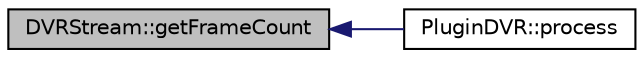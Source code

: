 digraph "DVRStream::getFrameCount"
{
 // INTERACTIVE_SVG=YES
  edge [fontname="Helvetica",fontsize="10",labelfontname="Helvetica",labelfontsize="10"];
  node [fontname="Helvetica",fontsize="10",shape=record];
  rankdir="LR";
  Node1 [label="DVRStream::getFrameCount",height=0.2,width=0.4,color="black", fillcolor="grey75", style="filled", fontcolor="black"];
  Node1 -> Node2 [dir="back",color="midnightblue",fontsize="10",style="solid",fontname="Helvetica"];
  Node2 [label="PluginDVR::process",height=0.2,width=0.4,color="black", fillcolor="white", style="filled",URL="$df/d79/class_plugin_d_v_r.html#abb58f33035d31e22b695648f00f00fc9"];
}
